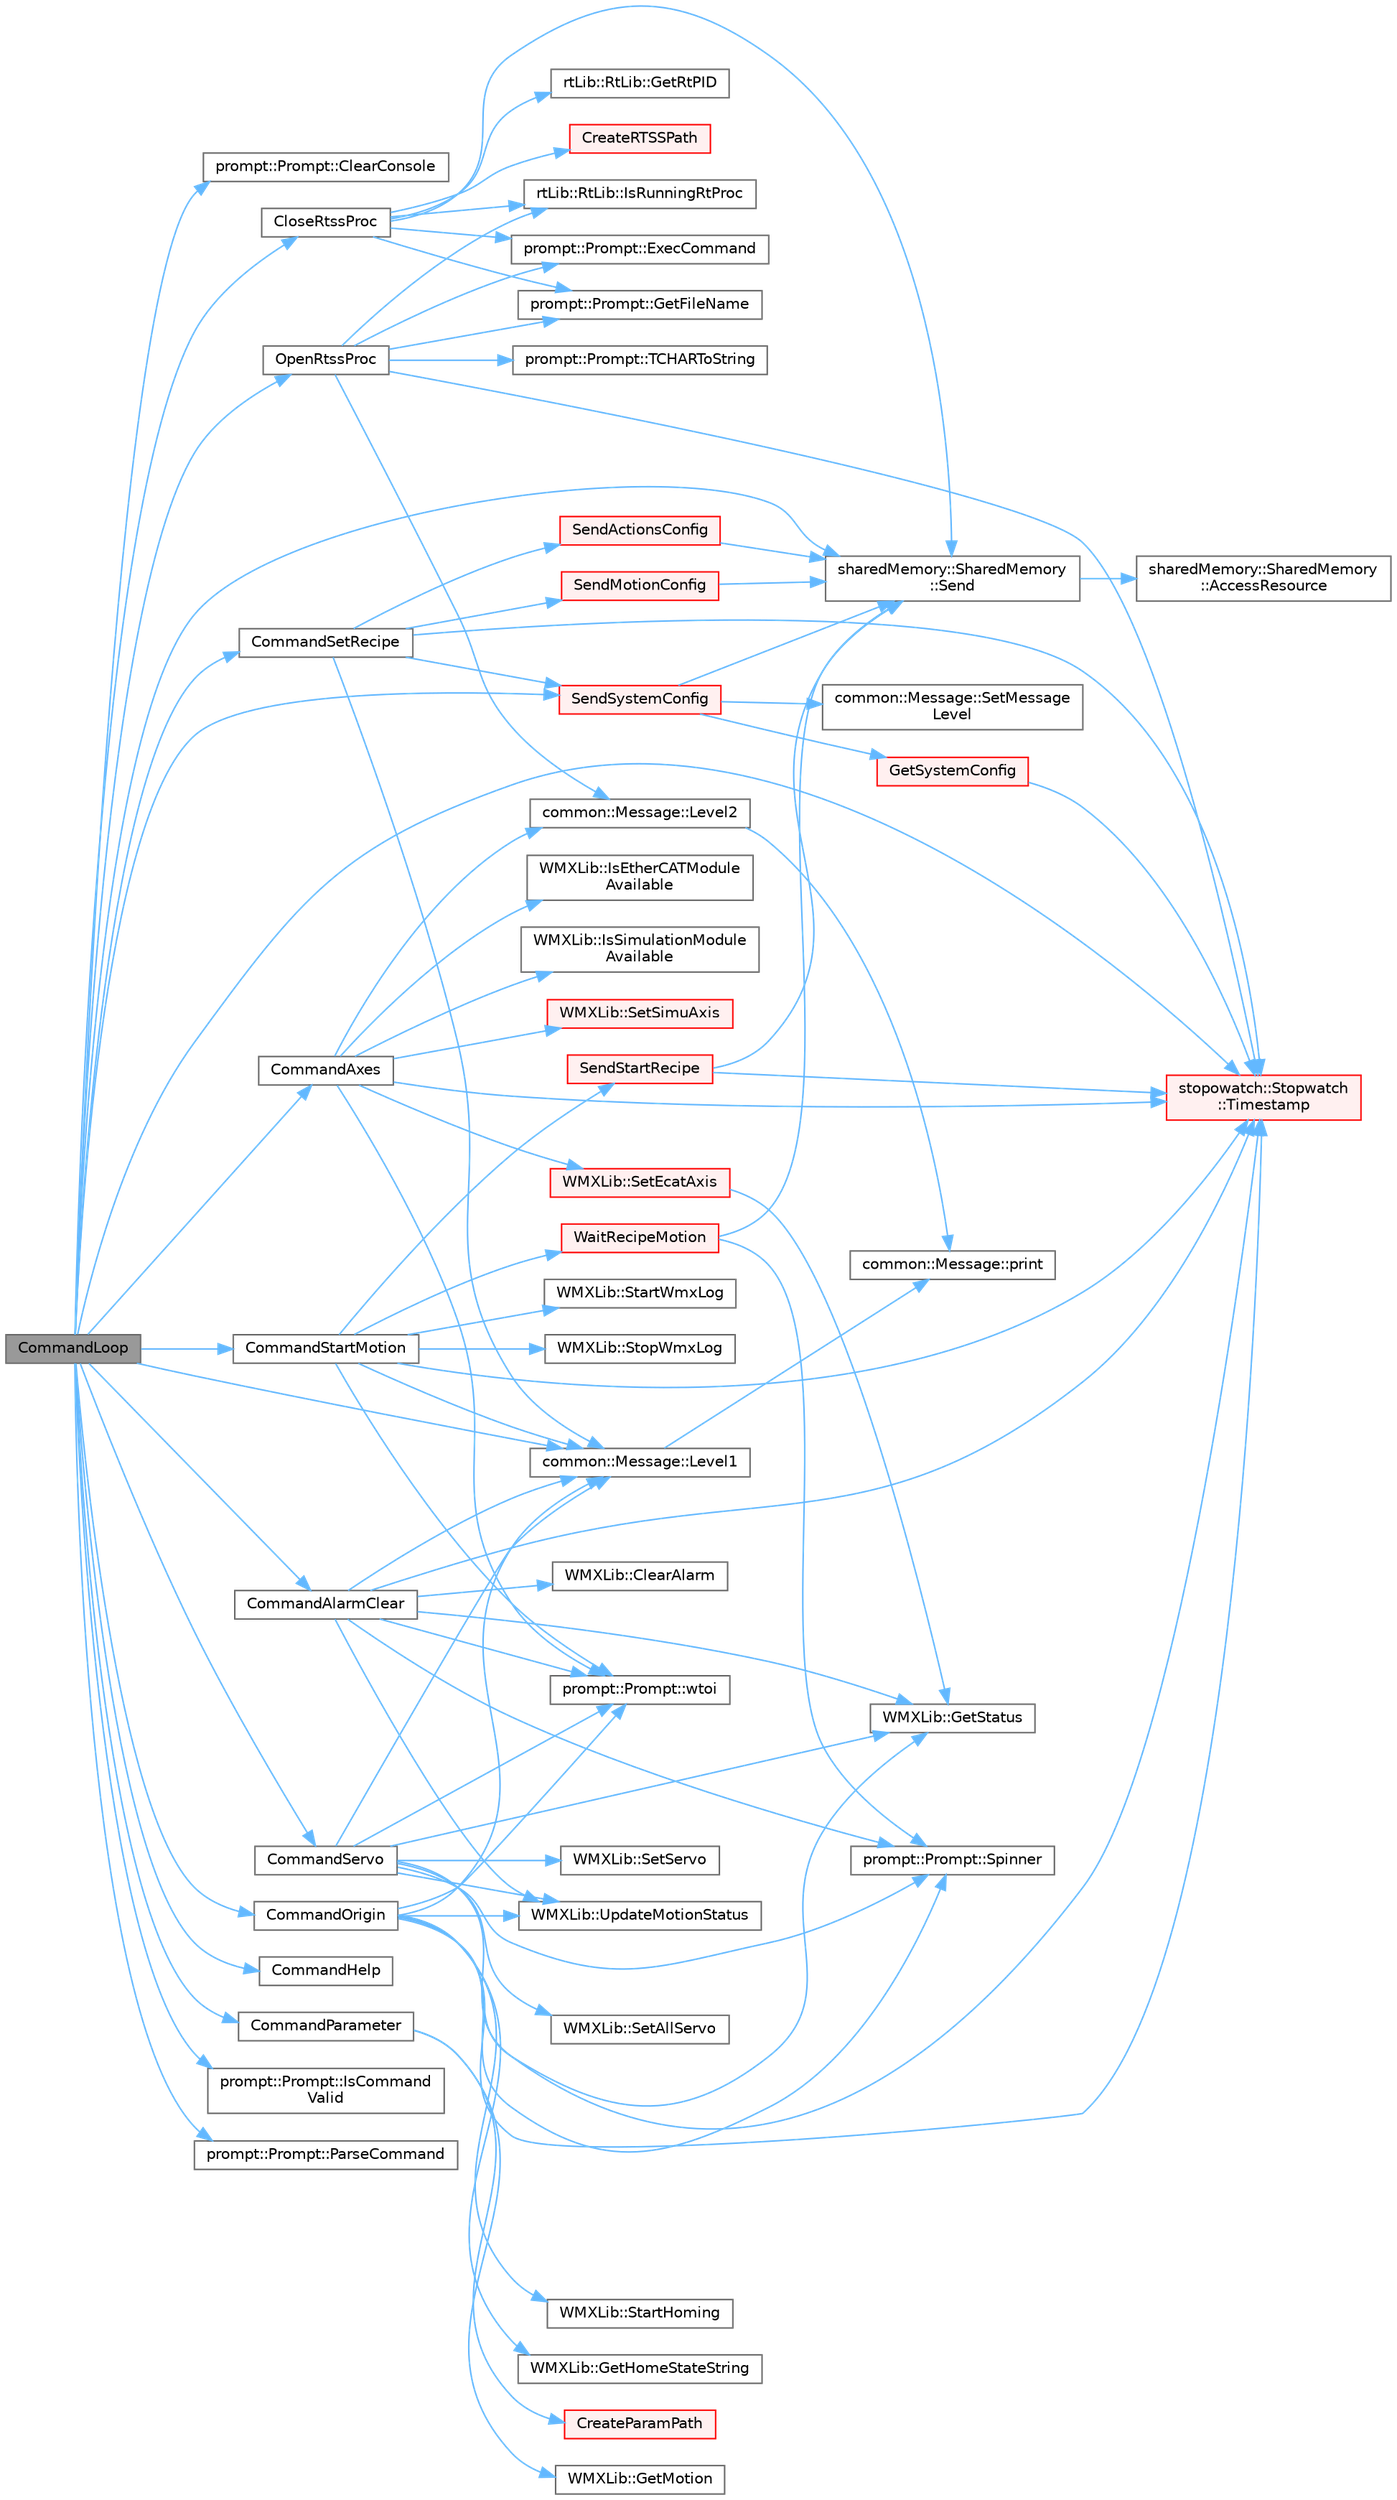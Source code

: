 digraph "CommandLoop"
{
 // LATEX_PDF_SIZE
  bgcolor="transparent";
  edge [fontname=Helvetica,fontsize=10,labelfontname=Helvetica,labelfontsize=10];
  node [fontname=Helvetica,fontsize=10,shape=box,height=0.2,width=0.4];
  rankdir="LR";
  Node1 [id="Node000001",label="CommandLoop",height=0.2,width=0.4,color="gray40", fillcolor="grey60", style="filled", fontcolor="black",tooltip="사용자 명령을 처리하는 루프입니다."];
  Node1 -> Node2 [id="edge1_Node000001_Node000002",color="steelblue1",style="solid",tooltip=" "];
  Node2 [id="Node000002",label="prompt::Prompt::ClearConsole",height=0.2,width=0.4,color="grey40", fillcolor="white", style="filled",URL="$classprompt_1_1_prompt.html#a3cab872e21984606fdc8848b84a0c0b8",tooltip="콘솔을 지우고 선택적으로 메시지를 출력합니다."];
  Node1 -> Node3 [id="edge2_Node000001_Node000003",color="steelblue1",style="solid",tooltip=" "];
  Node3 [id="Node000003",label="CloseRtssProc",height=0.2,width=0.4,color="grey40", fillcolor="white", style="filled",URL="$_win_app_8cpp.html#a4929103d0c2a3d1444fa228f414e10ed",tooltip="시스템 구성 정보를 사용하여 RTSS 프로세스를 닫습니다."];
  Node3 -> Node4 [id="edge3_Node000003_Node000004",color="steelblue1",style="solid",tooltip=" "];
  Node4 [id="Node000004",label="CreateRTSSPath",height=0.2,width=0.4,color="red", fillcolor="#FFF0F0", style="filled",URL="$_win_app_8cpp.html#a431bc0b8e2ac67e2ebb2649a63d78714",tooltip="시스템 구성 정보에 기반한 RTSS 경로를 생성합니다."];
  Node3 -> Node7 [id="edge4_Node000003_Node000007",color="steelblue1",style="solid",tooltip=" "];
  Node7 [id="Node000007",label="prompt::Prompt::ExecCommand",height=0.2,width=0.4,color="grey40", fillcolor="white", style="filled",URL="$classprompt_1_1_prompt.html#a23c0175dad540b5db0c485f69b852785",tooltip="주어진 명령어를 실행하고 그 결과를 문자열로 반환합니다."];
  Node3 -> Node8 [id="edge5_Node000003_Node000008",color="steelblue1",style="solid",tooltip=" "];
  Node8 [id="Node000008",label="prompt::Prompt::GetFileName",height=0.2,width=0.4,color="grey40", fillcolor="white", style="filled",URL="$classprompt_1_1_prompt.html#a42620bbdcc465d3d5435012536926fa3",tooltip="주어진 경로에서 파일 이름만을 추출합니다."];
  Node3 -> Node9 [id="edge6_Node000003_Node000009",color="steelblue1",style="solid",tooltip=" "];
  Node9 [id="Node000009",label="rtLib::RtLib::GetRtPID",height=0.2,width=0.4,color="grey40", fillcolor="white", style="filled",URL="$classrt_lib_1_1_rt_lib.html#a65458672f751fbc9011d86c3a1a61e8b",tooltip="주어진 프로세스 이름을 기준으로 실행 중인 Rtss 프로세스의 PID를 반환합니다."];
  Node3 -> Node10 [id="edge7_Node000003_Node000010",color="steelblue1",style="solid",tooltip=" "];
  Node10 [id="Node000010",label="rtLib::RtLib::IsRunningRtProc",height=0.2,width=0.4,color="grey40", fillcolor="white", style="filled",URL="$classrt_lib_1_1_rt_lib.html#a992a369ffa71113c5f3c01222519b1ae",tooltip="주어진 프로세스 이름을 기준으로 해당 프로세스가 실행 중인지 확인합니다."];
  Node3 -> Node11 [id="edge8_Node000003_Node000011",color="steelblue1",style="solid",tooltip=" "];
  Node11 [id="Node000011",label="sharedMemory::SharedMemory\l::Send",height=0.2,width=0.4,color="grey40", fillcolor="white", style="filled",URL="$classshared_memory_1_1_shared_memory.html#a212b8529781cfac2d75de64db2abdea6",tooltip="데이터를 송신하는 메서드입니다."];
  Node11 -> Node12 [id="edge9_Node000011_Node000012",color="steelblue1",style="solid",tooltip=" "];
  Node12 [id="Node000012",label="sharedMemory::SharedMemory\l::AccessResource",height=0.2,width=0.4,color="grey40", fillcolor="white", style="filled",URL="$classshared_memory_1_1_shared_memory.html#aac2e636e1bb07c9b201c7df657b48fac",tooltip="공유 리소스에 접근하는 함수입니다."];
  Node1 -> Node13 [id="edge10_Node000001_Node000013",color="steelblue1",style="solid",tooltip=" "];
  Node13 [id="Node000013",label="CommandAlarmClear",height=0.2,width=0.4,color="grey40", fillcolor="white", style="filled",URL="$_win_app_8cpp.html#aaf9355530299b89768fe14680b3a5e3e",tooltip="알람 해제 관련 명령어를 처리합니다."];
  Node13 -> Node14 [id="edge11_Node000013_Node000014",color="steelblue1",style="solid",tooltip=" "];
  Node14 [id="Node000014",label="WMXLib::ClearAlarm",height=0.2,width=0.4,color="grey40", fillcolor="white", style="filled",URL="$class_w_m_x_lib.html#ad74869fb0812a472025dba04930dc7b8",tooltip="특정 축의 알람을 지웁니다."];
  Node13 -> Node15 [id="edge12_Node000013_Node000015",color="steelblue1",style="solid",tooltip=" "];
  Node15 [id="Node000015",label="WMXLib::GetStatus",height=0.2,width=0.4,color="grey40", fillcolor="white", style="filled",URL="$class_w_m_x_lib.html#a5c9365f75b6888775704a51cc39a0959",tooltip="현재 WMX 상태를 반환합니다."];
  Node13 -> Node16 [id="edge13_Node000013_Node000016",color="steelblue1",style="solid",tooltip=" "];
  Node16 [id="Node000016",label="common::Message::Level1",height=0.2,width=0.4,color="grey40", fillcolor="white", style="filled",URL="$classcommon_1_1_message.html#af45e9eb63af9ef1efb8fc8f0d0ae3244",tooltip="Level 1 메시지를 출력하는 함수입니다."];
  Node16 -> Node17 [id="edge14_Node000016_Node000017",color="steelblue1",style="solid",tooltip=" "];
  Node17 [id="Node000017",label="common::Message::print",height=0.2,width=0.4,color="grey40", fillcolor="white", style="filled",URL="$classcommon_1_1_message.html#ae483efdcb4abf9eb13d618362cf86b51",tooltip="TCHAR 형식의 문자열을 출력하는 일반적인 출력 함수입니다."];
  Node13 -> Node18 [id="edge15_Node000013_Node000018",color="steelblue1",style="solid",tooltip=" "];
  Node18 [id="Node000018",label="prompt::Prompt::Spinner",height=0.2,width=0.4,color="grey40", fillcolor="white", style="filled",URL="$classprompt_1_1_prompt.html#a422dff8328f7a4777c51dff1badcdffb",tooltip="콘솔에 스피너 애니메이션을 출력합니다."];
  Node13 -> Node19 [id="edge16_Node000013_Node000019",color="steelblue1",style="solid",tooltip=" "];
  Node19 [id="Node000019",label="stopowatch::Stopwatch\l::Timestamp",height=0.2,width=0.4,color="red", fillcolor="#FFF0F0", style="filled",URL="$classstopowatch_1_1_stopwatch.html#aa8017c358d91e6facd902a0f12176da0",tooltip="현재 시간의 타임스탬프를 문자열로 반환하는 함수입니다."];
  Node13 -> Node25 [id="edge17_Node000013_Node000025",color="steelblue1",style="solid",tooltip=" "];
  Node25 [id="Node000025",label="WMXLib::UpdateMotionStatus",height=0.2,width=0.4,color="grey40", fillcolor="white", style="filled",URL="$class_w_m_x_lib.html#abc295e48ef6764d50d4c053282036085",tooltip="모션 상태를 업데이트합니다."];
  Node13 -> Node26 [id="edge18_Node000013_Node000026",color="steelblue1",style="solid",tooltip=" "];
  Node26 [id="Node000026",label="prompt::Prompt::wtoi",height=0.2,width=0.4,color="grey40", fillcolor="white", style="filled",URL="$classprompt_1_1_prompt.html#a1bfcf938fc3f66eb6677462e72e636bc",tooltip="주어진 문자열을 정수로 변환합니다."];
  Node1 -> Node27 [id="edge19_Node000001_Node000027",color="steelblue1",style="solid",tooltip=" "];
  Node27 [id="Node000027",label="CommandAxes",height=0.2,width=0.4,color="grey40", fillcolor="white", style="filled",URL="$_win_app_8cpp.html#adbe7f1246db3436d145db64722faed15",tooltip="축 관련 명령어를 처리합니다."];
  Node27 -> Node28 [id="edge20_Node000027_Node000028",color="steelblue1",style="solid",tooltip=" "];
  Node28 [id="Node000028",label="WMXLib::IsEtherCATModule\lAvailable",height=0.2,width=0.4,color="grey40", fillcolor="white", style="filled",URL="$class_w_m_x_lib.html#addb6732912c49c183fedc95e37508e93",tooltip="EtherCAT 모듈의 사용 가능 여부를 확인합니다."];
  Node27 -> Node29 [id="edge21_Node000027_Node000029",color="steelblue1",style="solid",tooltip=" "];
  Node29 [id="Node000029",label="WMXLib::IsSimulationModule\lAvailable",height=0.2,width=0.4,color="grey40", fillcolor="white", style="filled",URL="$class_w_m_x_lib.html#aafa2d5d0730879cb70db1ef35c21b101",tooltip="시뮬레이션 모듈의 사용 가능 여부를 확인합니다."];
  Node27 -> Node30 [id="edge22_Node000027_Node000030",color="steelblue1",style="solid",tooltip=" "];
  Node30 [id="Node000030",label="common::Message::Level2",height=0.2,width=0.4,color="grey40", fillcolor="white", style="filled",URL="$classcommon_1_1_message.html#a40bb53cafcaa484ddcf126502abc161f",tooltip="Level 2 메시지를 출력하는 함수입니다."];
  Node30 -> Node17 [id="edge23_Node000030_Node000017",color="steelblue1",style="solid",tooltip=" "];
  Node27 -> Node31 [id="edge24_Node000027_Node000031",color="steelblue1",style="solid",tooltip=" "];
  Node31 [id="Node000031",label="WMXLib::SetEcatAxis",height=0.2,width=0.4,color="red", fillcolor="#FFF0F0", style="filled",URL="$class_w_m_x_lib.html#a4593526f01b7407c20ad43f21e965d8f",tooltip="EtherCAT 축을 설정합니다."];
  Node31 -> Node15 [id="edge25_Node000031_Node000015",color="steelblue1",style="solid",tooltip=" "];
  Node27 -> Node33 [id="edge26_Node000027_Node000033",color="steelblue1",style="solid",tooltip=" "];
  Node33 [id="Node000033",label="WMXLib::SetSimuAxis",height=0.2,width=0.4,color="red", fillcolor="#FFF0F0", style="filled",URL="$class_w_m_x_lib.html#ad4d52358366aaeb410e99d1660cabf39",tooltip="시뮬레이션 축을 설정합니다."];
  Node27 -> Node19 [id="edge27_Node000027_Node000019",color="steelblue1",style="solid",tooltip=" "];
  Node27 -> Node26 [id="edge28_Node000027_Node000026",color="steelblue1",style="solid",tooltip=" "];
  Node1 -> Node35 [id="edge29_Node000001_Node000035",color="steelblue1",style="solid",tooltip=" "];
  Node35 [id="Node000035",label="CommandHelp",height=0.2,width=0.4,color="grey40", fillcolor="white", style="filled",URL="$_win_app_8cpp.html#af0e08c5ef7a291bfff26968e5588577e",tooltip="명령어 도움말을 출력합니다."];
  Node1 -> Node36 [id="edge30_Node000001_Node000036",color="steelblue1",style="solid",tooltip=" "];
  Node36 [id="Node000036",label="CommandOrigin",height=0.2,width=0.4,color="grey40", fillcolor="white", style="filled",URL="$_win_app_8cpp.html#a7078711d4ea848605761d22f0a07d404",tooltip="원점 복귀 관련 명령어를 처리합니다."];
  Node36 -> Node37 [id="edge31_Node000036_Node000037",color="steelblue1",style="solid",tooltip=" "];
  Node37 [id="Node000037",label="WMXLib::GetHomeStateString",height=0.2,width=0.4,color="grey40", fillcolor="white", style="filled",URL="$class_w_m_x_lib.html#a2a524efddc9452353fadcc7dc17abdfc",tooltip="홈 상태를 문자열로 변환합니다."];
  Node36 -> Node15 [id="edge32_Node000036_Node000015",color="steelblue1",style="solid",tooltip=" "];
  Node36 -> Node16 [id="edge33_Node000036_Node000016",color="steelblue1",style="solid",tooltip=" "];
  Node36 -> Node18 [id="edge34_Node000036_Node000018",color="steelblue1",style="solid",tooltip=" "];
  Node36 -> Node38 [id="edge35_Node000036_Node000038",color="steelblue1",style="solid",tooltip=" "];
  Node38 [id="Node000038",label="WMXLib::StartHoming",height=0.2,width=0.4,color="grey40", fillcolor="white", style="filled",URL="$class_w_m_x_lib.html#a4647a520eb83a69ccadc7b31e1f86c45",tooltip="홈 시작을 요청합니다."];
  Node36 -> Node19 [id="edge36_Node000036_Node000019",color="steelblue1",style="solid",tooltip=" "];
  Node36 -> Node25 [id="edge37_Node000036_Node000025",color="steelblue1",style="solid",tooltip=" "];
  Node36 -> Node26 [id="edge38_Node000036_Node000026",color="steelblue1",style="solid",tooltip=" "];
  Node1 -> Node39 [id="edge39_Node000001_Node000039",color="steelblue1",style="solid",tooltip=" "];
  Node39 [id="Node000039",label="CommandParameter",height=0.2,width=0.4,color="grey40", fillcolor="white", style="filled",URL="$_win_app_8cpp.html#a8157daffe95e9408542317f2ea224959",tooltip="파라미터 설정 관련 명령어를 처리합니다."];
  Node39 -> Node40 [id="edge40_Node000039_Node000040",color="steelblue1",style="solid",tooltip=" "];
  Node40 [id="Node000040",label="CreateParamPath",height=0.2,width=0.4,color="red", fillcolor="#FFF0F0", style="filled",URL="$_win_app_8cpp.html#ae23ef5ed911affb278bcb461271c58e8",tooltip="시스템 구성 정보에 기반한 파라미터 파일 경로를 생성합니다."];
  Node39 -> Node41 [id="edge41_Node000039_Node000041",color="steelblue1",style="solid",tooltip=" "];
  Node41 [id="Node000041",label="WMXLib::GetMotion",height=0.2,width=0.4,color="grey40", fillcolor="white", style="filled",URL="$class_w_m_x_lib.html#ae044a4433a748927e9435e07414a5f35",tooltip="CoreMotion 객체를 반환합니다."];
  Node1 -> Node42 [id="edge42_Node000001_Node000042",color="steelblue1",style="solid",tooltip=" "];
  Node42 [id="Node000042",label="CommandServo",height=0.2,width=0.4,color="grey40", fillcolor="white", style="filled",URL="$_win_app_8cpp.html#a97e74a080723dcde2fc3469029fdb5dd",tooltip="서보 관련 명령어를 처리합니다."];
  Node42 -> Node15 [id="edge43_Node000042_Node000015",color="steelblue1",style="solid",tooltip=" "];
  Node42 -> Node16 [id="edge44_Node000042_Node000016",color="steelblue1",style="solid",tooltip=" "];
  Node42 -> Node43 [id="edge45_Node000042_Node000043",color="steelblue1",style="solid",tooltip=" "];
  Node43 [id="Node000043",label="WMXLib::SetAllServo",height=0.2,width=0.4,color="grey40", fillcolor="white", style="filled",URL="$class_w_m_x_lib.html#ae6fcb3977922231b6b07f1edd071cdbc",tooltip="모든 서보 모터를 켜거나 끕니다."];
  Node42 -> Node44 [id="edge46_Node000042_Node000044",color="steelblue1",style="solid",tooltip=" "];
  Node44 [id="Node000044",label="WMXLib::SetServo",height=0.2,width=0.4,color="grey40", fillcolor="white", style="filled",URL="$class_w_m_x_lib.html#af78e6e89d5a14cbbe8b8be6b1ea4146c",tooltip="서보 모터를 켜거나 끕니다."];
  Node42 -> Node18 [id="edge47_Node000042_Node000018",color="steelblue1",style="solid",tooltip=" "];
  Node42 -> Node19 [id="edge48_Node000042_Node000019",color="steelblue1",style="solid",tooltip=" "];
  Node42 -> Node25 [id="edge49_Node000042_Node000025",color="steelblue1",style="solid",tooltip=" "];
  Node42 -> Node26 [id="edge50_Node000042_Node000026",color="steelblue1",style="solid",tooltip=" "];
  Node1 -> Node45 [id="edge51_Node000001_Node000045",color="steelblue1",style="solid",tooltip=" "];
  Node45 [id="Node000045",label="CommandSetRecipe",height=0.2,width=0.4,color="grey40", fillcolor="white", style="filled",URL="$_win_app_8cpp.html#ad1d8d77c29d483b0d119e05173b08673",tooltip="레시피 설정 관련 명령어를 처리합니다."];
  Node45 -> Node16 [id="edge52_Node000045_Node000016",color="steelblue1",style="solid",tooltip=" "];
  Node45 -> Node46 [id="edge53_Node000045_Node000046",color="steelblue1",style="solid",tooltip=" "];
  Node46 [id="Node000046",label="SendActionsConfig",height=0.2,width=0.4,color="red", fillcolor="#FFF0F0", style="filled",URL="$_win_app_8cpp.html#a1d71225d8f429c3ec023dcc86f760e81",tooltip="액션 구성 정보를 전송합니다."];
  Node46 -> Node11 [id="edge54_Node000046_Node000011",color="steelblue1",style="solid",tooltip=" "];
  Node45 -> Node63 [id="edge55_Node000045_Node000063",color="steelblue1",style="solid",tooltip=" "];
  Node63 [id="Node000063",label="SendMotionConfig",height=0.2,width=0.4,color="red", fillcolor="#FFF0F0", style="filled",URL="$_win_app_8cpp.html#a54363b47da7e426f01f62ba53b6b9344",tooltip="모션 구성 정보를 전송합니다."];
  Node63 -> Node11 [id="edge56_Node000063_Node000011",color="steelblue1",style="solid",tooltip=" "];
  Node45 -> Node64 [id="edge57_Node000045_Node000064",color="steelblue1",style="solid",tooltip=" "];
  Node64 [id="Node000064",label="SendSystemConfig",height=0.2,width=0.4,color="red", fillcolor="#FFF0F0", style="filled",URL="$_win_app_8cpp.html#ad1c7cc0ca7b7cd239b6120ea7dafd9b6",tooltip="시스템 구성 정보를 전송합니다."];
  Node64 -> Node65 [id="edge58_Node000064_Node000065",color="steelblue1",style="solid",tooltip=" "];
  Node65 [id="Node000065",label="GetSystemConfig",height=0.2,width=0.4,color="red", fillcolor="#FFF0F0", style="filled",URL="$_win_app_8cpp.html#aee94903f757b096a3d7a3eacf58d8f2f",tooltip="시스템 구성 정보를 가져옵니다."];
  Node65 -> Node19 [id="edge59_Node000065_Node000019",color="steelblue1",style="solid",tooltip=" "];
  Node64 -> Node11 [id="edge60_Node000064_Node000011",color="steelblue1",style="solid",tooltip=" "];
  Node64 -> Node67 [id="edge61_Node000064_Node000067",color="steelblue1",style="solid",tooltip=" "];
  Node67 [id="Node000067",label="common::Message::SetMessage\lLevel",height=0.2,width=0.4,color="grey40", fillcolor="white", style="filled",URL="$classcommon_1_1_message.html#a0750c9a0fbeca3ea6755a1dcdbaf3622",tooltip="메시지 레벨을 설정하는 함수입니다."];
  Node45 -> Node19 [id="edge62_Node000045_Node000019",color="steelblue1",style="solid",tooltip=" "];
  Node1 -> Node68 [id="edge63_Node000001_Node000068",color="steelblue1",style="solid",tooltip=" "];
  Node68 [id="Node000068",label="CommandStartMotion",height=0.2,width=0.4,color="grey40", fillcolor="white", style="filled",URL="$_win_app_8cpp.html#a27232eec7761cf7b60f64f83d591fd9c",tooltip="모션 시작 관련 명령어를 처리합니다."];
  Node68 -> Node16 [id="edge64_Node000068_Node000016",color="steelblue1",style="solid",tooltip=" "];
  Node68 -> Node69 [id="edge65_Node000068_Node000069",color="steelblue1",style="solid",tooltip=" "];
  Node69 [id="Node000069",label="SendStartRecipe",height=0.2,width=0.4,color="red", fillcolor="#FFF0F0", style="filled",URL="$_win_app_8cpp.html#a84a1e319ef084d1530c222f7d69b0552",tooltip="레시피 시작 명령을 전송합니다."];
  Node69 -> Node11 [id="edge66_Node000069_Node000011",color="steelblue1",style="solid",tooltip=" "];
  Node69 -> Node19 [id="edge67_Node000069_Node000019",color="steelblue1",style="solid",tooltip=" "];
  Node68 -> Node71 [id="edge68_Node000068_Node000071",color="steelblue1",style="solid",tooltip=" "];
  Node71 [id="Node000071",label="WMXLib::StartWmxLog",height=0.2,width=0.4,color="grey40", fillcolor="white", style="filled",URL="$class_w_m_x_lib.html#a42855498d2f304e3d1b5a08b2cb58c66",tooltip="WMX 로그를 시작합니다."];
  Node68 -> Node72 [id="edge69_Node000068_Node000072",color="steelblue1",style="solid",tooltip=" "];
  Node72 [id="Node000072",label="WMXLib::StopWmxLog",height=0.2,width=0.4,color="grey40", fillcolor="white", style="filled",URL="$class_w_m_x_lib.html#a297b5739e32fcf4160d725965fe1a9a1",tooltip="WMX 로그를 중지합니다."];
  Node68 -> Node19 [id="edge70_Node000068_Node000019",color="steelblue1",style="solid",tooltip=" "];
  Node68 -> Node73 [id="edge71_Node000068_Node000073",color="steelblue1",style="solid",tooltip=" "];
  Node73 [id="Node000073",label="WaitRecipeMotion",height=0.2,width=0.4,color="red", fillcolor="#FFF0F0", style="filled",URL="$_win_app_8cpp.html#a48e5240f7e67dc844a70220a2dc1c001",tooltip="레시피 모션의 완료를 대기합니다."];
  Node73 -> Node11 [id="edge72_Node000073_Node000011",color="steelblue1",style="solid",tooltip=" "];
  Node73 -> Node18 [id="edge73_Node000073_Node000018",color="steelblue1",style="solid",tooltip=" "];
  Node68 -> Node26 [id="edge74_Node000068_Node000026",color="steelblue1",style="solid",tooltip=" "];
  Node1 -> Node75 [id="edge75_Node000001_Node000075",color="steelblue1",style="solid",tooltip=" "];
  Node75 [id="Node000075",label="prompt::Prompt::IsCommand\lValid",height=0.2,width=0.4,color="grey40", fillcolor="white", style="filled",URL="$classprompt_1_1_prompt.html#aa584daa4f16fcfbca5003d5f5ad2d1fb",tooltip="주어진 명령어가 유효한지 확인합니다."];
  Node1 -> Node16 [id="edge76_Node000001_Node000016",color="steelblue1",style="solid",tooltip=" "];
  Node1 -> Node76 [id="edge77_Node000001_Node000076",color="steelblue1",style="solid",tooltip=" "];
  Node76 [id="Node000076",label="OpenRtssProc",height=0.2,width=0.4,color="grey40", fillcolor="white", style="filled",URL="$_win_app_8cpp.html#a02d0d3b7781c974b1acde665bad5c55a",tooltip="지정된 경로의 RTSS 프로세스를 엽니다."];
  Node76 -> Node7 [id="edge78_Node000076_Node000007",color="steelblue1",style="solid",tooltip=" "];
  Node76 -> Node8 [id="edge79_Node000076_Node000008",color="steelblue1",style="solid",tooltip=" "];
  Node76 -> Node10 [id="edge80_Node000076_Node000010",color="steelblue1",style="solid",tooltip=" "];
  Node76 -> Node30 [id="edge81_Node000076_Node000030",color="steelblue1",style="solid",tooltip=" "];
  Node76 -> Node77 [id="edge82_Node000076_Node000077",color="steelblue1",style="solid",tooltip=" "];
  Node77 [id="Node000077",label="prompt::Prompt::TCHARToString",height=0.2,width=0.4,color="grey40", fillcolor="white", style="filled",URL="$classprompt_1_1_prompt.html#a30fb012d7cf854aab64f42fd8b05aa0a",tooltip="TCHAR 문자열을 std::string으로 변환합니다."];
  Node76 -> Node19 [id="edge83_Node000076_Node000019",color="steelblue1",style="solid",tooltip=" "];
  Node1 -> Node78 [id="edge84_Node000001_Node000078",color="steelblue1",style="solid",tooltip=" "];
  Node78 [id="Node000078",label="prompt::Prompt::ParseCommand",height=0.2,width=0.4,color="grey40", fillcolor="white", style="filled",URL="$classprompt_1_1_prompt.html#a998d4cf3b807e984f707c427e9056b7a",tooltip="사용자의 입력 명령어를 파싱하여 argc 및 argv 형태로 분리합니다."];
  Node1 -> Node11 [id="edge85_Node000001_Node000011",color="steelblue1",style="solid",tooltip=" "];
  Node1 -> Node64 [id="edge86_Node000001_Node000064",color="steelblue1",style="solid",tooltip=" "];
  Node1 -> Node19 [id="edge87_Node000001_Node000019",color="steelblue1",style="solid",tooltip=" "];
}
